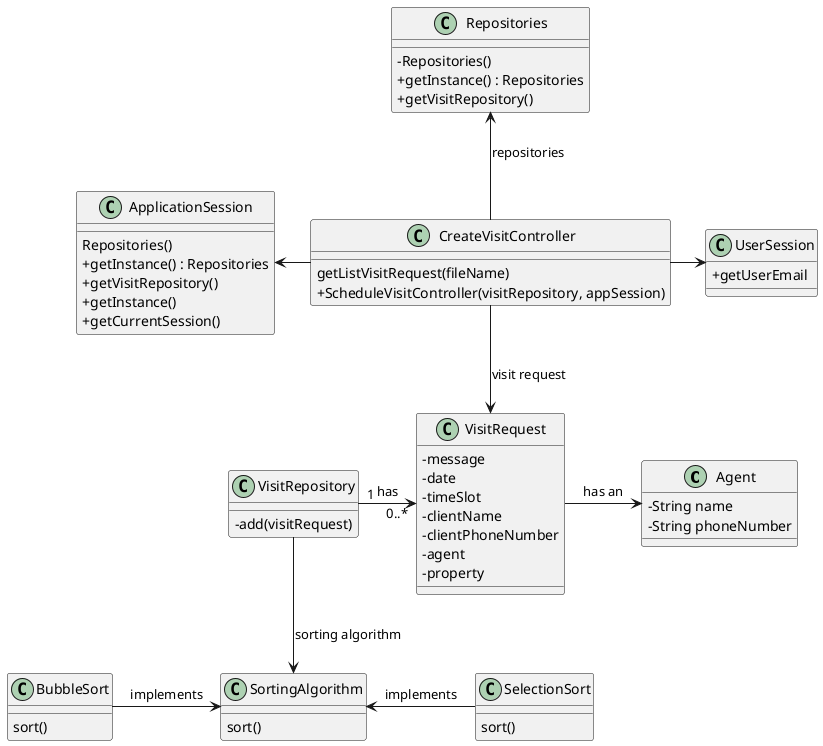 @startuml
'skinparam monochrome true
skinparam packageStyle rectangle
skinparam shadowing false
skinparam linetype polyline
'skinparam linetype orto

skinparam classAttributeIconSize 0

'left to right direction

class Agent{
    -String name
    -String phoneNumber
}



class VisitRepository{
}

class VisitRequest{
    -message
    -date
    -timeSlot
    -clientName
    -clientPhoneNumber
    -agent
    -property
}



class VisitRepository{
    -add(visitRequest)
}

class ApplicationSession{
    Repositories()
    +getInstance() : Repositories
    +getVisitRepository()
}


class BubbleSort{
    sort()
}

class SelectionSort{
    sort()
}

class SortingAlgorithm{
        sort()
    }

class CreateVisitController{
    getListVisitRequest(fileName)
    +ScheduleVisitController(visitRepository, appSession)
}

class UserSession{
    +getUserEmail
}

class ApplicationSession{
    +getInstance()
    +getCurrentSession()
}

class Repositories{
-Repositories()
+getInstance() : Repositories
+getVisitRepository()
}
VisitRepository "1" ->  "0..*" VisitRequest :  has
SelectionSort -l-> SortingAlgorithm : implements
BubbleSort -> SortingAlgorithm : implements
VisitRepository --> SortingAlgorithm: sorting algorithm
VisitRequest -> Agent : has an
CreateVisitController -d-> VisitRequest : visit request
CreateVisitController -> UserSession
CreateVisitController -l-> ApplicationSession
CreateVisitController -u-> Repositories : repositories

@enduml